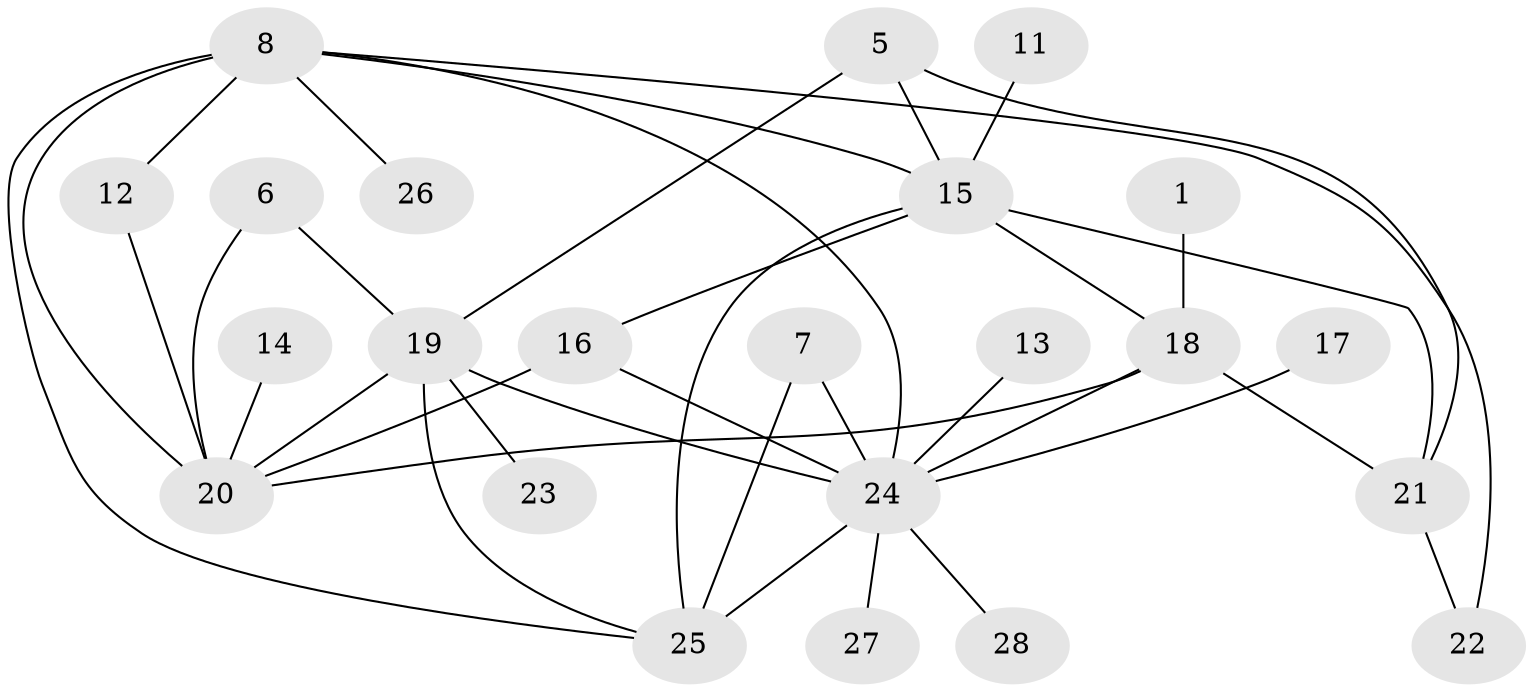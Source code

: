// original degree distribution, {3: 0.24719101123595505, 5: 0.07865168539325842, 2: 0.24719101123595505, 1: 0.21348314606741572, 4: 0.1348314606741573, 0: 0.056179775280898875, 6: 0.02247191011235955}
// Generated by graph-tools (version 1.1) at 2025/35/03/04/25 23:35:49]
// undirected, 23 vertices, 37 edges
graph export_dot {
  node [color=gray90,style=filled];
  1;
  5;
  6;
  7;
  8;
  11;
  12;
  13;
  14;
  15;
  16;
  17;
  18;
  19;
  20;
  21;
  22;
  23;
  24;
  25;
  26;
  27;
  28;
  1 -- 18 [weight=1.0];
  5 -- 15 [weight=1.0];
  5 -- 19 [weight=1.0];
  5 -- 21 [weight=1.0];
  6 -- 19 [weight=1.0];
  6 -- 20 [weight=1.0];
  7 -- 24 [weight=1.0];
  7 -- 25 [weight=1.0];
  8 -- 12 [weight=1.0];
  8 -- 15 [weight=2.0];
  8 -- 20 [weight=2.0];
  8 -- 22 [weight=1.0];
  8 -- 24 [weight=1.0];
  8 -- 25 [weight=2.0];
  8 -- 26 [weight=1.0];
  11 -- 15 [weight=1.0];
  12 -- 20 [weight=1.0];
  13 -- 24 [weight=1.0];
  14 -- 20 [weight=1.0];
  15 -- 16 [weight=1.0];
  15 -- 18 [weight=2.0];
  15 -- 21 [weight=1.0];
  15 -- 25 [weight=3.0];
  16 -- 20 [weight=1.0];
  16 -- 24 [weight=2.0];
  17 -- 24 [weight=1.0];
  18 -- 20 [weight=1.0];
  18 -- 21 [weight=1.0];
  18 -- 24 [weight=1.0];
  19 -- 20 [weight=1.0];
  19 -- 23 [weight=1.0];
  19 -- 24 [weight=3.0];
  19 -- 25 [weight=1.0];
  21 -- 22 [weight=1.0];
  24 -- 25 [weight=2.0];
  24 -- 27 [weight=1.0];
  24 -- 28 [weight=1.0];
}
